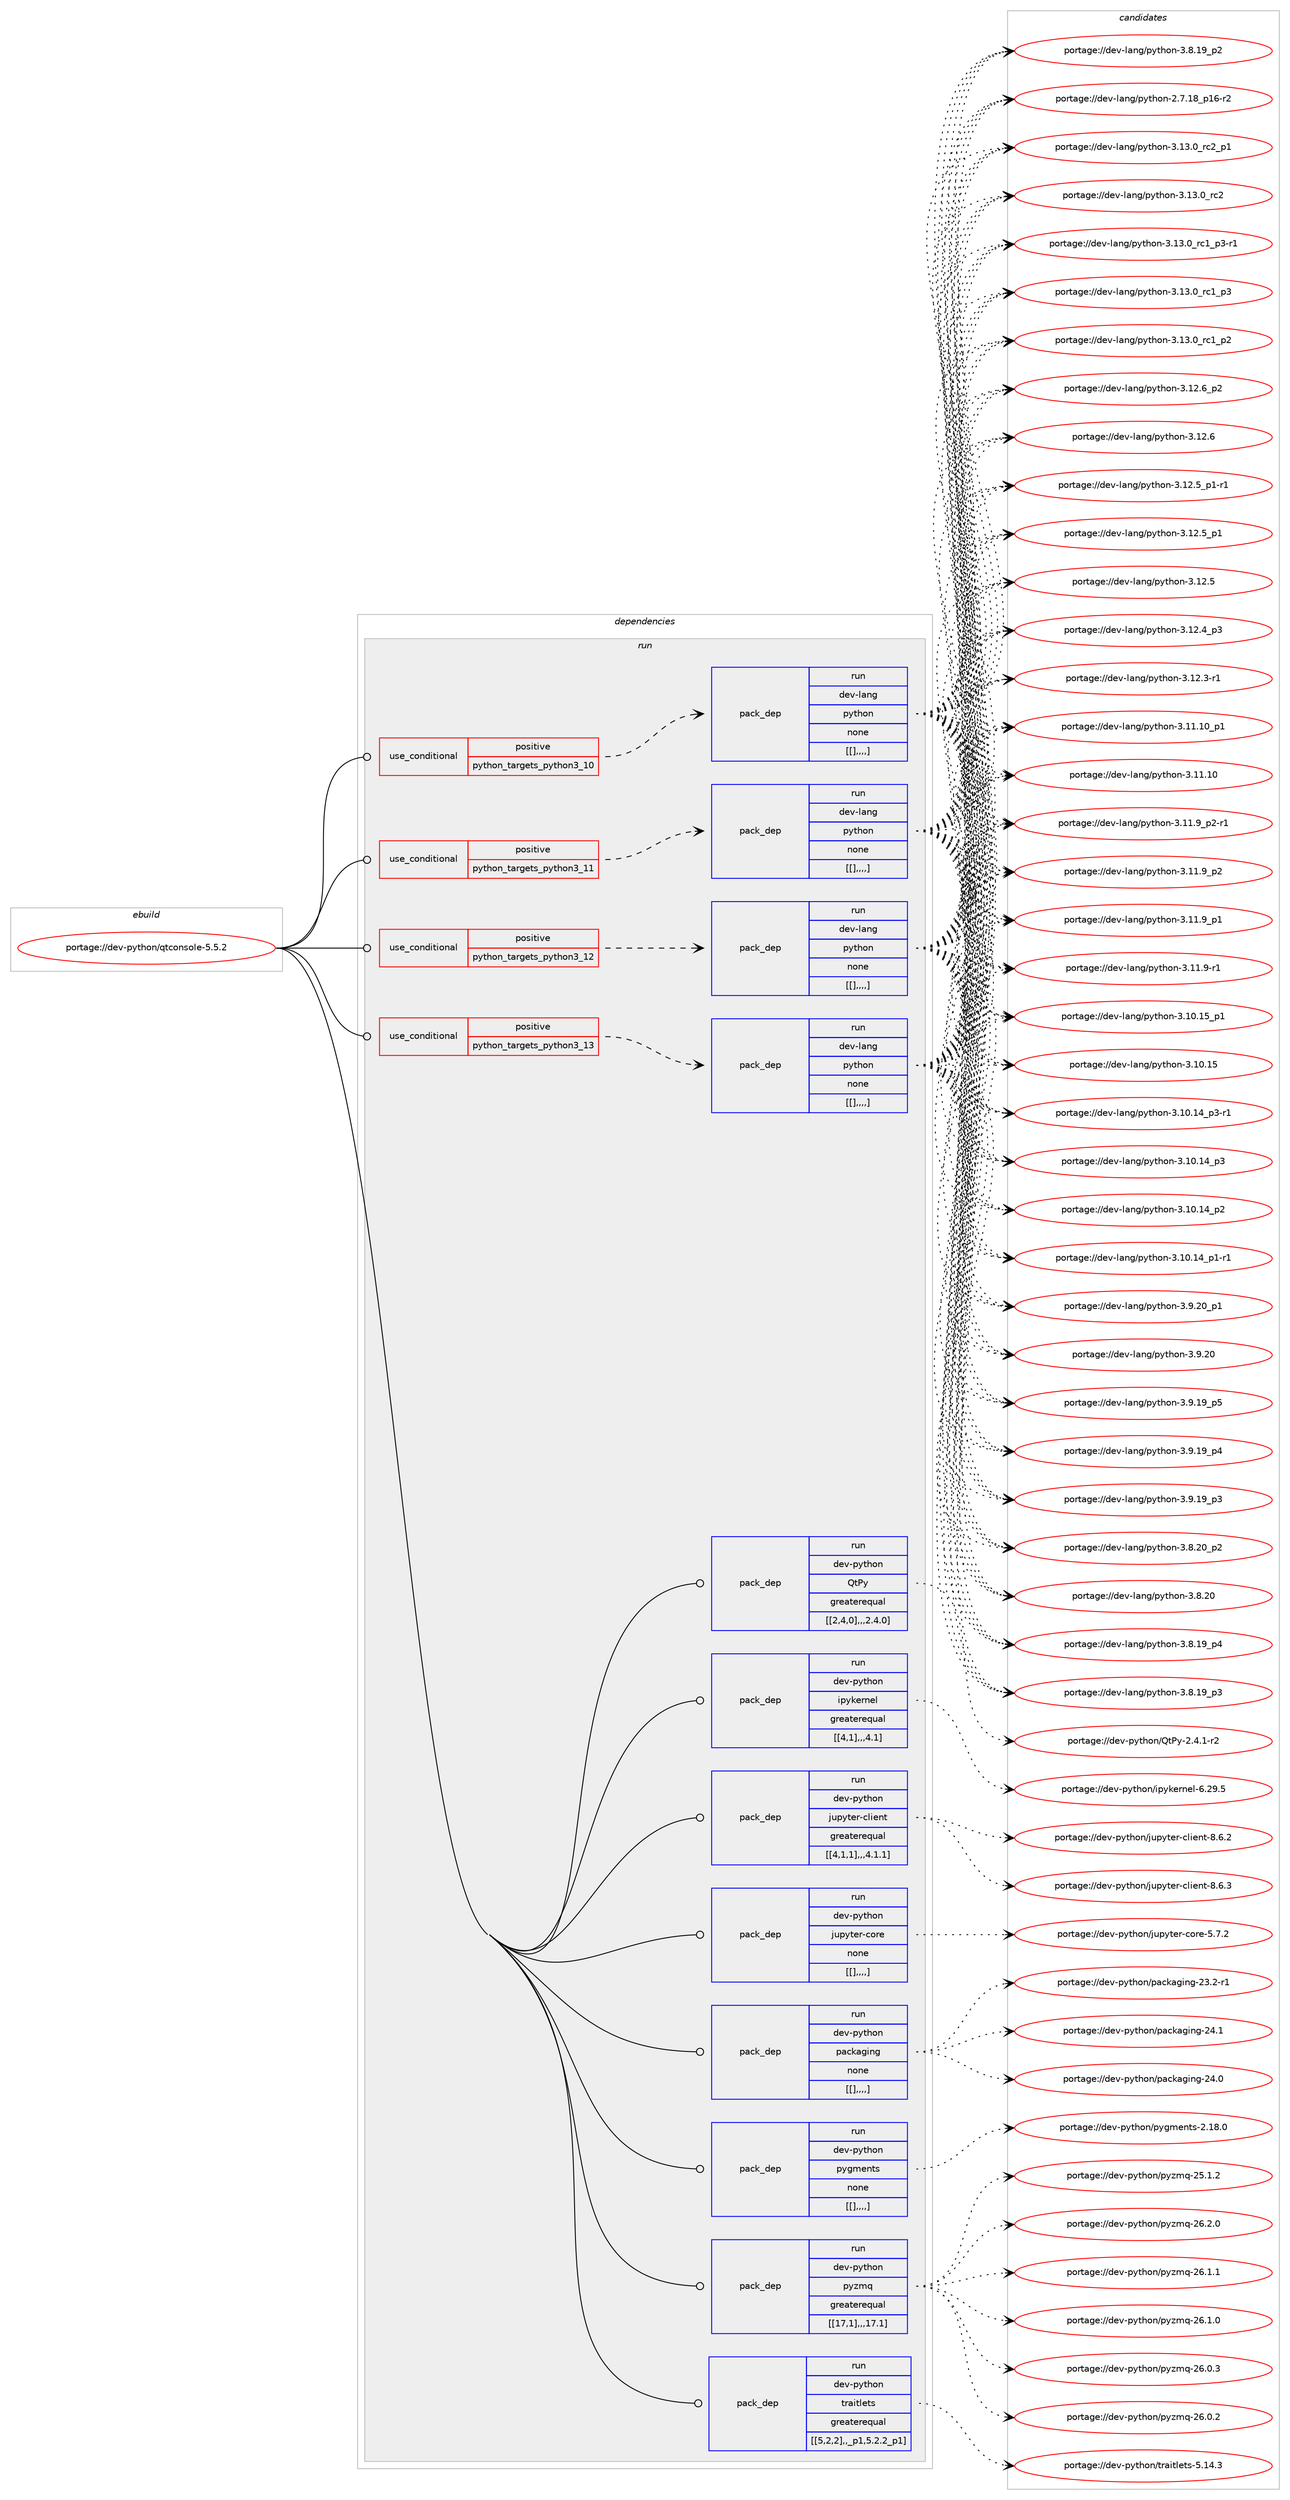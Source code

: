 digraph prolog {

# *************
# Graph options
# *************

newrank=true;
concentrate=true;
compound=true;
graph [rankdir=LR,fontname=Helvetica,fontsize=10,ranksep=1.5];#, ranksep=2.5, nodesep=0.2];
edge  [arrowhead=vee];
node  [fontname=Helvetica,fontsize=10];

# **********
# The ebuild
# **********

subgraph cluster_leftcol {
color=gray;
label=<<i>ebuild</i>>;
id [label="portage://dev-python/qtconsole-5.5.2", color=red, width=4, href="../dev-python/qtconsole-5.5.2.svg"];
}

# ****************
# The dependencies
# ****************

subgraph cluster_midcol {
color=gray;
label=<<i>dependencies</i>>;
subgraph cluster_compile {
fillcolor="#eeeeee";
style=filled;
label=<<i>compile</i>>;
}
subgraph cluster_compileandrun {
fillcolor="#eeeeee";
style=filled;
label=<<i>compile and run</i>>;
}
subgraph cluster_run {
fillcolor="#eeeeee";
style=filled;
label=<<i>run</i>>;
subgraph cond40464 {
dependency164588 [label=<<TABLE BORDER="0" CELLBORDER="1" CELLSPACING="0" CELLPADDING="4"><TR><TD ROWSPAN="3" CELLPADDING="10">use_conditional</TD></TR><TR><TD>positive</TD></TR><TR><TD>python_targets_python3_10</TD></TR></TABLE>>, shape=none, color=red];
subgraph pack122866 {
dependency164589 [label=<<TABLE BORDER="0" CELLBORDER="1" CELLSPACING="0" CELLPADDING="4" WIDTH="220"><TR><TD ROWSPAN="6" CELLPADDING="30">pack_dep</TD></TR><TR><TD WIDTH="110">run</TD></TR><TR><TD>dev-lang</TD></TR><TR><TD>python</TD></TR><TR><TD>none</TD></TR><TR><TD>[[],,,,]</TD></TR></TABLE>>, shape=none, color=blue];
}
dependency164588:e -> dependency164589:w [weight=20,style="dashed",arrowhead="vee"];
}
id:e -> dependency164588:w [weight=20,style="solid",arrowhead="odot"];
subgraph cond40465 {
dependency164590 [label=<<TABLE BORDER="0" CELLBORDER="1" CELLSPACING="0" CELLPADDING="4"><TR><TD ROWSPAN="3" CELLPADDING="10">use_conditional</TD></TR><TR><TD>positive</TD></TR><TR><TD>python_targets_python3_11</TD></TR></TABLE>>, shape=none, color=red];
subgraph pack122867 {
dependency164591 [label=<<TABLE BORDER="0" CELLBORDER="1" CELLSPACING="0" CELLPADDING="4" WIDTH="220"><TR><TD ROWSPAN="6" CELLPADDING="30">pack_dep</TD></TR><TR><TD WIDTH="110">run</TD></TR><TR><TD>dev-lang</TD></TR><TR><TD>python</TD></TR><TR><TD>none</TD></TR><TR><TD>[[],,,,]</TD></TR></TABLE>>, shape=none, color=blue];
}
dependency164590:e -> dependency164591:w [weight=20,style="dashed",arrowhead="vee"];
}
id:e -> dependency164590:w [weight=20,style="solid",arrowhead="odot"];
subgraph cond40466 {
dependency164592 [label=<<TABLE BORDER="0" CELLBORDER="1" CELLSPACING="0" CELLPADDING="4"><TR><TD ROWSPAN="3" CELLPADDING="10">use_conditional</TD></TR><TR><TD>positive</TD></TR><TR><TD>python_targets_python3_12</TD></TR></TABLE>>, shape=none, color=red];
subgraph pack122868 {
dependency164593 [label=<<TABLE BORDER="0" CELLBORDER="1" CELLSPACING="0" CELLPADDING="4" WIDTH="220"><TR><TD ROWSPAN="6" CELLPADDING="30">pack_dep</TD></TR><TR><TD WIDTH="110">run</TD></TR><TR><TD>dev-lang</TD></TR><TR><TD>python</TD></TR><TR><TD>none</TD></TR><TR><TD>[[],,,,]</TD></TR></TABLE>>, shape=none, color=blue];
}
dependency164592:e -> dependency164593:w [weight=20,style="dashed",arrowhead="vee"];
}
id:e -> dependency164592:w [weight=20,style="solid",arrowhead="odot"];
subgraph cond40467 {
dependency164594 [label=<<TABLE BORDER="0" CELLBORDER="1" CELLSPACING="0" CELLPADDING="4"><TR><TD ROWSPAN="3" CELLPADDING="10">use_conditional</TD></TR><TR><TD>positive</TD></TR><TR><TD>python_targets_python3_13</TD></TR></TABLE>>, shape=none, color=red];
subgraph pack122869 {
dependency164595 [label=<<TABLE BORDER="0" CELLBORDER="1" CELLSPACING="0" CELLPADDING="4" WIDTH="220"><TR><TD ROWSPAN="6" CELLPADDING="30">pack_dep</TD></TR><TR><TD WIDTH="110">run</TD></TR><TR><TD>dev-lang</TD></TR><TR><TD>python</TD></TR><TR><TD>none</TD></TR><TR><TD>[[],,,,]</TD></TR></TABLE>>, shape=none, color=blue];
}
dependency164594:e -> dependency164595:w [weight=20,style="dashed",arrowhead="vee"];
}
id:e -> dependency164594:w [weight=20,style="solid",arrowhead="odot"];
subgraph pack122870 {
dependency164596 [label=<<TABLE BORDER="0" CELLBORDER="1" CELLSPACING="0" CELLPADDING="4" WIDTH="220"><TR><TD ROWSPAN="6" CELLPADDING="30">pack_dep</TD></TR><TR><TD WIDTH="110">run</TD></TR><TR><TD>dev-python</TD></TR><TR><TD>QtPy</TD></TR><TR><TD>greaterequal</TD></TR><TR><TD>[[2,4,0],,,2.4.0]</TD></TR></TABLE>>, shape=none, color=blue];
}
id:e -> dependency164596:w [weight=20,style="solid",arrowhead="odot"];
subgraph pack122871 {
dependency164597 [label=<<TABLE BORDER="0" CELLBORDER="1" CELLSPACING="0" CELLPADDING="4" WIDTH="220"><TR><TD ROWSPAN="6" CELLPADDING="30">pack_dep</TD></TR><TR><TD WIDTH="110">run</TD></TR><TR><TD>dev-python</TD></TR><TR><TD>ipykernel</TD></TR><TR><TD>greaterequal</TD></TR><TR><TD>[[4,1],,,4.1]</TD></TR></TABLE>>, shape=none, color=blue];
}
id:e -> dependency164597:w [weight=20,style="solid",arrowhead="odot"];
subgraph pack122872 {
dependency164598 [label=<<TABLE BORDER="0" CELLBORDER="1" CELLSPACING="0" CELLPADDING="4" WIDTH="220"><TR><TD ROWSPAN="6" CELLPADDING="30">pack_dep</TD></TR><TR><TD WIDTH="110">run</TD></TR><TR><TD>dev-python</TD></TR><TR><TD>jupyter-client</TD></TR><TR><TD>greaterequal</TD></TR><TR><TD>[[4,1,1],,,4.1.1]</TD></TR></TABLE>>, shape=none, color=blue];
}
id:e -> dependency164598:w [weight=20,style="solid",arrowhead="odot"];
subgraph pack122873 {
dependency164599 [label=<<TABLE BORDER="0" CELLBORDER="1" CELLSPACING="0" CELLPADDING="4" WIDTH="220"><TR><TD ROWSPAN="6" CELLPADDING="30">pack_dep</TD></TR><TR><TD WIDTH="110">run</TD></TR><TR><TD>dev-python</TD></TR><TR><TD>jupyter-core</TD></TR><TR><TD>none</TD></TR><TR><TD>[[],,,,]</TD></TR></TABLE>>, shape=none, color=blue];
}
id:e -> dependency164599:w [weight=20,style="solid",arrowhead="odot"];
subgraph pack122874 {
dependency164600 [label=<<TABLE BORDER="0" CELLBORDER="1" CELLSPACING="0" CELLPADDING="4" WIDTH="220"><TR><TD ROWSPAN="6" CELLPADDING="30">pack_dep</TD></TR><TR><TD WIDTH="110">run</TD></TR><TR><TD>dev-python</TD></TR><TR><TD>packaging</TD></TR><TR><TD>none</TD></TR><TR><TD>[[],,,,]</TD></TR></TABLE>>, shape=none, color=blue];
}
id:e -> dependency164600:w [weight=20,style="solid",arrowhead="odot"];
subgraph pack122875 {
dependency164601 [label=<<TABLE BORDER="0" CELLBORDER="1" CELLSPACING="0" CELLPADDING="4" WIDTH="220"><TR><TD ROWSPAN="6" CELLPADDING="30">pack_dep</TD></TR><TR><TD WIDTH="110">run</TD></TR><TR><TD>dev-python</TD></TR><TR><TD>pygments</TD></TR><TR><TD>none</TD></TR><TR><TD>[[],,,,]</TD></TR></TABLE>>, shape=none, color=blue];
}
id:e -> dependency164601:w [weight=20,style="solid",arrowhead="odot"];
subgraph pack122876 {
dependency164602 [label=<<TABLE BORDER="0" CELLBORDER="1" CELLSPACING="0" CELLPADDING="4" WIDTH="220"><TR><TD ROWSPAN="6" CELLPADDING="30">pack_dep</TD></TR><TR><TD WIDTH="110">run</TD></TR><TR><TD>dev-python</TD></TR><TR><TD>pyzmq</TD></TR><TR><TD>greaterequal</TD></TR><TR><TD>[[17,1],,,17.1]</TD></TR></TABLE>>, shape=none, color=blue];
}
id:e -> dependency164602:w [weight=20,style="solid",arrowhead="odot"];
subgraph pack122877 {
dependency164603 [label=<<TABLE BORDER="0" CELLBORDER="1" CELLSPACING="0" CELLPADDING="4" WIDTH="220"><TR><TD ROWSPAN="6" CELLPADDING="30">pack_dep</TD></TR><TR><TD WIDTH="110">run</TD></TR><TR><TD>dev-python</TD></TR><TR><TD>traitlets</TD></TR><TR><TD>greaterequal</TD></TR><TR><TD>[[5,2,2],,_p1,5.2.2_p1]</TD></TR></TABLE>>, shape=none, color=blue];
}
id:e -> dependency164603:w [weight=20,style="solid",arrowhead="odot"];
}
}

# **************
# The candidates
# **************

subgraph cluster_choices {
rank=same;
color=gray;
label=<<i>candidates</i>>;

subgraph choice122866 {
color=black;
nodesep=1;
choice100101118451089711010347112121116104111110455146495146489511499509511249 [label="portage://dev-lang/python-3.13.0_rc2_p1", color=red, width=4,href="../dev-lang/python-3.13.0_rc2_p1.svg"];
choice10010111845108971101034711212111610411111045514649514648951149950 [label="portage://dev-lang/python-3.13.0_rc2", color=red, width=4,href="../dev-lang/python-3.13.0_rc2.svg"];
choice1001011184510897110103471121211161041111104551464951464895114994995112514511449 [label="portage://dev-lang/python-3.13.0_rc1_p3-r1", color=red, width=4,href="../dev-lang/python-3.13.0_rc1_p3-r1.svg"];
choice100101118451089711010347112121116104111110455146495146489511499499511251 [label="portage://dev-lang/python-3.13.0_rc1_p3", color=red, width=4,href="../dev-lang/python-3.13.0_rc1_p3.svg"];
choice100101118451089711010347112121116104111110455146495146489511499499511250 [label="portage://dev-lang/python-3.13.0_rc1_p2", color=red, width=4,href="../dev-lang/python-3.13.0_rc1_p2.svg"];
choice100101118451089711010347112121116104111110455146495046549511250 [label="portage://dev-lang/python-3.12.6_p2", color=red, width=4,href="../dev-lang/python-3.12.6_p2.svg"];
choice10010111845108971101034711212111610411111045514649504654 [label="portage://dev-lang/python-3.12.6", color=red, width=4,href="../dev-lang/python-3.12.6.svg"];
choice1001011184510897110103471121211161041111104551464950465395112494511449 [label="portage://dev-lang/python-3.12.5_p1-r1", color=red, width=4,href="../dev-lang/python-3.12.5_p1-r1.svg"];
choice100101118451089711010347112121116104111110455146495046539511249 [label="portage://dev-lang/python-3.12.5_p1", color=red, width=4,href="../dev-lang/python-3.12.5_p1.svg"];
choice10010111845108971101034711212111610411111045514649504653 [label="portage://dev-lang/python-3.12.5", color=red, width=4,href="../dev-lang/python-3.12.5.svg"];
choice100101118451089711010347112121116104111110455146495046529511251 [label="portage://dev-lang/python-3.12.4_p3", color=red, width=4,href="../dev-lang/python-3.12.4_p3.svg"];
choice100101118451089711010347112121116104111110455146495046514511449 [label="portage://dev-lang/python-3.12.3-r1", color=red, width=4,href="../dev-lang/python-3.12.3-r1.svg"];
choice10010111845108971101034711212111610411111045514649494649489511249 [label="portage://dev-lang/python-3.11.10_p1", color=red, width=4,href="../dev-lang/python-3.11.10_p1.svg"];
choice1001011184510897110103471121211161041111104551464949464948 [label="portage://dev-lang/python-3.11.10", color=red, width=4,href="../dev-lang/python-3.11.10.svg"];
choice1001011184510897110103471121211161041111104551464949465795112504511449 [label="portage://dev-lang/python-3.11.9_p2-r1", color=red, width=4,href="../dev-lang/python-3.11.9_p2-r1.svg"];
choice100101118451089711010347112121116104111110455146494946579511250 [label="portage://dev-lang/python-3.11.9_p2", color=red, width=4,href="../dev-lang/python-3.11.9_p2.svg"];
choice100101118451089711010347112121116104111110455146494946579511249 [label="portage://dev-lang/python-3.11.9_p1", color=red, width=4,href="../dev-lang/python-3.11.9_p1.svg"];
choice100101118451089711010347112121116104111110455146494946574511449 [label="portage://dev-lang/python-3.11.9-r1", color=red, width=4,href="../dev-lang/python-3.11.9-r1.svg"];
choice10010111845108971101034711212111610411111045514649484649539511249 [label="portage://dev-lang/python-3.10.15_p1", color=red, width=4,href="../dev-lang/python-3.10.15_p1.svg"];
choice1001011184510897110103471121211161041111104551464948464953 [label="portage://dev-lang/python-3.10.15", color=red, width=4,href="../dev-lang/python-3.10.15.svg"];
choice100101118451089711010347112121116104111110455146494846495295112514511449 [label="portage://dev-lang/python-3.10.14_p3-r1", color=red, width=4,href="../dev-lang/python-3.10.14_p3-r1.svg"];
choice10010111845108971101034711212111610411111045514649484649529511251 [label="portage://dev-lang/python-3.10.14_p3", color=red, width=4,href="../dev-lang/python-3.10.14_p3.svg"];
choice10010111845108971101034711212111610411111045514649484649529511250 [label="portage://dev-lang/python-3.10.14_p2", color=red, width=4,href="../dev-lang/python-3.10.14_p2.svg"];
choice100101118451089711010347112121116104111110455146494846495295112494511449 [label="portage://dev-lang/python-3.10.14_p1-r1", color=red, width=4,href="../dev-lang/python-3.10.14_p1-r1.svg"];
choice100101118451089711010347112121116104111110455146574650489511249 [label="portage://dev-lang/python-3.9.20_p1", color=red, width=4,href="../dev-lang/python-3.9.20_p1.svg"];
choice10010111845108971101034711212111610411111045514657465048 [label="portage://dev-lang/python-3.9.20", color=red, width=4,href="../dev-lang/python-3.9.20.svg"];
choice100101118451089711010347112121116104111110455146574649579511253 [label="portage://dev-lang/python-3.9.19_p5", color=red, width=4,href="../dev-lang/python-3.9.19_p5.svg"];
choice100101118451089711010347112121116104111110455146574649579511252 [label="portage://dev-lang/python-3.9.19_p4", color=red, width=4,href="../dev-lang/python-3.9.19_p4.svg"];
choice100101118451089711010347112121116104111110455146574649579511251 [label="portage://dev-lang/python-3.9.19_p3", color=red, width=4,href="../dev-lang/python-3.9.19_p3.svg"];
choice100101118451089711010347112121116104111110455146564650489511250 [label="portage://dev-lang/python-3.8.20_p2", color=red, width=4,href="../dev-lang/python-3.8.20_p2.svg"];
choice10010111845108971101034711212111610411111045514656465048 [label="portage://dev-lang/python-3.8.20", color=red, width=4,href="../dev-lang/python-3.8.20.svg"];
choice100101118451089711010347112121116104111110455146564649579511252 [label="portage://dev-lang/python-3.8.19_p4", color=red, width=4,href="../dev-lang/python-3.8.19_p4.svg"];
choice100101118451089711010347112121116104111110455146564649579511251 [label="portage://dev-lang/python-3.8.19_p3", color=red, width=4,href="../dev-lang/python-3.8.19_p3.svg"];
choice100101118451089711010347112121116104111110455146564649579511250 [label="portage://dev-lang/python-3.8.19_p2", color=red, width=4,href="../dev-lang/python-3.8.19_p2.svg"];
choice100101118451089711010347112121116104111110455046554649569511249544511450 [label="portage://dev-lang/python-2.7.18_p16-r2", color=red, width=4,href="../dev-lang/python-2.7.18_p16-r2.svg"];
dependency164589:e -> choice100101118451089711010347112121116104111110455146495146489511499509511249:w [style=dotted,weight="100"];
dependency164589:e -> choice10010111845108971101034711212111610411111045514649514648951149950:w [style=dotted,weight="100"];
dependency164589:e -> choice1001011184510897110103471121211161041111104551464951464895114994995112514511449:w [style=dotted,weight="100"];
dependency164589:e -> choice100101118451089711010347112121116104111110455146495146489511499499511251:w [style=dotted,weight="100"];
dependency164589:e -> choice100101118451089711010347112121116104111110455146495146489511499499511250:w [style=dotted,weight="100"];
dependency164589:e -> choice100101118451089711010347112121116104111110455146495046549511250:w [style=dotted,weight="100"];
dependency164589:e -> choice10010111845108971101034711212111610411111045514649504654:w [style=dotted,weight="100"];
dependency164589:e -> choice1001011184510897110103471121211161041111104551464950465395112494511449:w [style=dotted,weight="100"];
dependency164589:e -> choice100101118451089711010347112121116104111110455146495046539511249:w [style=dotted,weight="100"];
dependency164589:e -> choice10010111845108971101034711212111610411111045514649504653:w [style=dotted,weight="100"];
dependency164589:e -> choice100101118451089711010347112121116104111110455146495046529511251:w [style=dotted,weight="100"];
dependency164589:e -> choice100101118451089711010347112121116104111110455146495046514511449:w [style=dotted,weight="100"];
dependency164589:e -> choice10010111845108971101034711212111610411111045514649494649489511249:w [style=dotted,weight="100"];
dependency164589:e -> choice1001011184510897110103471121211161041111104551464949464948:w [style=dotted,weight="100"];
dependency164589:e -> choice1001011184510897110103471121211161041111104551464949465795112504511449:w [style=dotted,weight="100"];
dependency164589:e -> choice100101118451089711010347112121116104111110455146494946579511250:w [style=dotted,weight="100"];
dependency164589:e -> choice100101118451089711010347112121116104111110455146494946579511249:w [style=dotted,weight="100"];
dependency164589:e -> choice100101118451089711010347112121116104111110455146494946574511449:w [style=dotted,weight="100"];
dependency164589:e -> choice10010111845108971101034711212111610411111045514649484649539511249:w [style=dotted,weight="100"];
dependency164589:e -> choice1001011184510897110103471121211161041111104551464948464953:w [style=dotted,weight="100"];
dependency164589:e -> choice100101118451089711010347112121116104111110455146494846495295112514511449:w [style=dotted,weight="100"];
dependency164589:e -> choice10010111845108971101034711212111610411111045514649484649529511251:w [style=dotted,weight="100"];
dependency164589:e -> choice10010111845108971101034711212111610411111045514649484649529511250:w [style=dotted,weight="100"];
dependency164589:e -> choice100101118451089711010347112121116104111110455146494846495295112494511449:w [style=dotted,weight="100"];
dependency164589:e -> choice100101118451089711010347112121116104111110455146574650489511249:w [style=dotted,weight="100"];
dependency164589:e -> choice10010111845108971101034711212111610411111045514657465048:w [style=dotted,weight="100"];
dependency164589:e -> choice100101118451089711010347112121116104111110455146574649579511253:w [style=dotted,weight="100"];
dependency164589:e -> choice100101118451089711010347112121116104111110455146574649579511252:w [style=dotted,weight="100"];
dependency164589:e -> choice100101118451089711010347112121116104111110455146574649579511251:w [style=dotted,weight="100"];
dependency164589:e -> choice100101118451089711010347112121116104111110455146564650489511250:w [style=dotted,weight="100"];
dependency164589:e -> choice10010111845108971101034711212111610411111045514656465048:w [style=dotted,weight="100"];
dependency164589:e -> choice100101118451089711010347112121116104111110455146564649579511252:w [style=dotted,weight="100"];
dependency164589:e -> choice100101118451089711010347112121116104111110455146564649579511251:w [style=dotted,weight="100"];
dependency164589:e -> choice100101118451089711010347112121116104111110455146564649579511250:w [style=dotted,weight="100"];
dependency164589:e -> choice100101118451089711010347112121116104111110455046554649569511249544511450:w [style=dotted,weight="100"];
}
subgraph choice122867 {
color=black;
nodesep=1;
choice100101118451089711010347112121116104111110455146495146489511499509511249 [label="portage://dev-lang/python-3.13.0_rc2_p1", color=red, width=4,href="../dev-lang/python-3.13.0_rc2_p1.svg"];
choice10010111845108971101034711212111610411111045514649514648951149950 [label="portage://dev-lang/python-3.13.0_rc2", color=red, width=4,href="../dev-lang/python-3.13.0_rc2.svg"];
choice1001011184510897110103471121211161041111104551464951464895114994995112514511449 [label="portage://dev-lang/python-3.13.0_rc1_p3-r1", color=red, width=4,href="../dev-lang/python-3.13.0_rc1_p3-r1.svg"];
choice100101118451089711010347112121116104111110455146495146489511499499511251 [label="portage://dev-lang/python-3.13.0_rc1_p3", color=red, width=4,href="../dev-lang/python-3.13.0_rc1_p3.svg"];
choice100101118451089711010347112121116104111110455146495146489511499499511250 [label="portage://dev-lang/python-3.13.0_rc1_p2", color=red, width=4,href="../dev-lang/python-3.13.0_rc1_p2.svg"];
choice100101118451089711010347112121116104111110455146495046549511250 [label="portage://dev-lang/python-3.12.6_p2", color=red, width=4,href="../dev-lang/python-3.12.6_p2.svg"];
choice10010111845108971101034711212111610411111045514649504654 [label="portage://dev-lang/python-3.12.6", color=red, width=4,href="../dev-lang/python-3.12.6.svg"];
choice1001011184510897110103471121211161041111104551464950465395112494511449 [label="portage://dev-lang/python-3.12.5_p1-r1", color=red, width=4,href="../dev-lang/python-3.12.5_p1-r1.svg"];
choice100101118451089711010347112121116104111110455146495046539511249 [label="portage://dev-lang/python-3.12.5_p1", color=red, width=4,href="../dev-lang/python-3.12.5_p1.svg"];
choice10010111845108971101034711212111610411111045514649504653 [label="portage://dev-lang/python-3.12.5", color=red, width=4,href="../dev-lang/python-3.12.5.svg"];
choice100101118451089711010347112121116104111110455146495046529511251 [label="portage://dev-lang/python-3.12.4_p3", color=red, width=4,href="../dev-lang/python-3.12.4_p3.svg"];
choice100101118451089711010347112121116104111110455146495046514511449 [label="portage://dev-lang/python-3.12.3-r1", color=red, width=4,href="../dev-lang/python-3.12.3-r1.svg"];
choice10010111845108971101034711212111610411111045514649494649489511249 [label="portage://dev-lang/python-3.11.10_p1", color=red, width=4,href="../dev-lang/python-3.11.10_p1.svg"];
choice1001011184510897110103471121211161041111104551464949464948 [label="portage://dev-lang/python-3.11.10", color=red, width=4,href="../dev-lang/python-3.11.10.svg"];
choice1001011184510897110103471121211161041111104551464949465795112504511449 [label="portage://dev-lang/python-3.11.9_p2-r1", color=red, width=4,href="../dev-lang/python-3.11.9_p2-r1.svg"];
choice100101118451089711010347112121116104111110455146494946579511250 [label="portage://dev-lang/python-3.11.9_p2", color=red, width=4,href="../dev-lang/python-3.11.9_p2.svg"];
choice100101118451089711010347112121116104111110455146494946579511249 [label="portage://dev-lang/python-3.11.9_p1", color=red, width=4,href="../dev-lang/python-3.11.9_p1.svg"];
choice100101118451089711010347112121116104111110455146494946574511449 [label="portage://dev-lang/python-3.11.9-r1", color=red, width=4,href="../dev-lang/python-3.11.9-r1.svg"];
choice10010111845108971101034711212111610411111045514649484649539511249 [label="portage://dev-lang/python-3.10.15_p1", color=red, width=4,href="../dev-lang/python-3.10.15_p1.svg"];
choice1001011184510897110103471121211161041111104551464948464953 [label="portage://dev-lang/python-3.10.15", color=red, width=4,href="../dev-lang/python-3.10.15.svg"];
choice100101118451089711010347112121116104111110455146494846495295112514511449 [label="portage://dev-lang/python-3.10.14_p3-r1", color=red, width=4,href="../dev-lang/python-3.10.14_p3-r1.svg"];
choice10010111845108971101034711212111610411111045514649484649529511251 [label="portage://dev-lang/python-3.10.14_p3", color=red, width=4,href="../dev-lang/python-3.10.14_p3.svg"];
choice10010111845108971101034711212111610411111045514649484649529511250 [label="portage://dev-lang/python-3.10.14_p2", color=red, width=4,href="../dev-lang/python-3.10.14_p2.svg"];
choice100101118451089711010347112121116104111110455146494846495295112494511449 [label="portage://dev-lang/python-3.10.14_p1-r1", color=red, width=4,href="../dev-lang/python-3.10.14_p1-r1.svg"];
choice100101118451089711010347112121116104111110455146574650489511249 [label="portage://dev-lang/python-3.9.20_p1", color=red, width=4,href="../dev-lang/python-3.9.20_p1.svg"];
choice10010111845108971101034711212111610411111045514657465048 [label="portage://dev-lang/python-3.9.20", color=red, width=4,href="../dev-lang/python-3.9.20.svg"];
choice100101118451089711010347112121116104111110455146574649579511253 [label="portage://dev-lang/python-3.9.19_p5", color=red, width=4,href="../dev-lang/python-3.9.19_p5.svg"];
choice100101118451089711010347112121116104111110455146574649579511252 [label="portage://dev-lang/python-3.9.19_p4", color=red, width=4,href="../dev-lang/python-3.9.19_p4.svg"];
choice100101118451089711010347112121116104111110455146574649579511251 [label="portage://dev-lang/python-3.9.19_p3", color=red, width=4,href="../dev-lang/python-3.9.19_p3.svg"];
choice100101118451089711010347112121116104111110455146564650489511250 [label="portage://dev-lang/python-3.8.20_p2", color=red, width=4,href="../dev-lang/python-3.8.20_p2.svg"];
choice10010111845108971101034711212111610411111045514656465048 [label="portage://dev-lang/python-3.8.20", color=red, width=4,href="../dev-lang/python-3.8.20.svg"];
choice100101118451089711010347112121116104111110455146564649579511252 [label="portage://dev-lang/python-3.8.19_p4", color=red, width=4,href="../dev-lang/python-3.8.19_p4.svg"];
choice100101118451089711010347112121116104111110455146564649579511251 [label="portage://dev-lang/python-3.8.19_p3", color=red, width=4,href="../dev-lang/python-3.8.19_p3.svg"];
choice100101118451089711010347112121116104111110455146564649579511250 [label="portage://dev-lang/python-3.8.19_p2", color=red, width=4,href="../dev-lang/python-3.8.19_p2.svg"];
choice100101118451089711010347112121116104111110455046554649569511249544511450 [label="portage://dev-lang/python-2.7.18_p16-r2", color=red, width=4,href="../dev-lang/python-2.7.18_p16-r2.svg"];
dependency164591:e -> choice100101118451089711010347112121116104111110455146495146489511499509511249:w [style=dotted,weight="100"];
dependency164591:e -> choice10010111845108971101034711212111610411111045514649514648951149950:w [style=dotted,weight="100"];
dependency164591:e -> choice1001011184510897110103471121211161041111104551464951464895114994995112514511449:w [style=dotted,weight="100"];
dependency164591:e -> choice100101118451089711010347112121116104111110455146495146489511499499511251:w [style=dotted,weight="100"];
dependency164591:e -> choice100101118451089711010347112121116104111110455146495146489511499499511250:w [style=dotted,weight="100"];
dependency164591:e -> choice100101118451089711010347112121116104111110455146495046549511250:w [style=dotted,weight="100"];
dependency164591:e -> choice10010111845108971101034711212111610411111045514649504654:w [style=dotted,weight="100"];
dependency164591:e -> choice1001011184510897110103471121211161041111104551464950465395112494511449:w [style=dotted,weight="100"];
dependency164591:e -> choice100101118451089711010347112121116104111110455146495046539511249:w [style=dotted,weight="100"];
dependency164591:e -> choice10010111845108971101034711212111610411111045514649504653:w [style=dotted,weight="100"];
dependency164591:e -> choice100101118451089711010347112121116104111110455146495046529511251:w [style=dotted,weight="100"];
dependency164591:e -> choice100101118451089711010347112121116104111110455146495046514511449:w [style=dotted,weight="100"];
dependency164591:e -> choice10010111845108971101034711212111610411111045514649494649489511249:w [style=dotted,weight="100"];
dependency164591:e -> choice1001011184510897110103471121211161041111104551464949464948:w [style=dotted,weight="100"];
dependency164591:e -> choice1001011184510897110103471121211161041111104551464949465795112504511449:w [style=dotted,weight="100"];
dependency164591:e -> choice100101118451089711010347112121116104111110455146494946579511250:w [style=dotted,weight="100"];
dependency164591:e -> choice100101118451089711010347112121116104111110455146494946579511249:w [style=dotted,weight="100"];
dependency164591:e -> choice100101118451089711010347112121116104111110455146494946574511449:w [style=dotted,weight="100"];
dependency164591:e -> choice10010111845108971101034711212111610411111045514649484649539511249:w [style=dotted,weight="100"];
dependency164591:e -> choice1001011184510897110103471121211161041111104551464948464953:w [style=dotted,weight="100"];
dependency164591:e -> choice100101118451089711010347112121116104111110455146494846495295112514511449:w [style=dotted,weight="100"];
dependency164591:e -> choice10010111845108971101034711212111610411111045514649484649529511251:w [style=dotted,weight="100"];
dependency164591:e -> choice10010111845108971101034711212111610411111045514649484649529511250:w [style=dotted,weight="100"];
dependency164591:e -> choice100101118451089711010347112121116104111110455146494846495295112494511449:w [style=dotted,weight="100"];
dependency164591:e -> choice100101118451089711010347112121116104111110455146574650489511249:w [style=dotted,weight="100"];
dependency164591:e -> choice10010111845108971101034711212111610411111045514657465048:w [style=dotted,weight="100"];
dependency164591:e -> choice100101118451089711010347112121116104111110455146574649579511253:w [style=dotted,weight="100"];
dependency164591:e -> choice100101118451089711010347112121116104111110455146574649579511252:w [style=dotted,weight="100"];
dependency164591:e -> choice100101118451089711010347112121116104111110455146574649579511251:w [style=dotted,weight="100"];
dependency164591:e -> choice100101118451089711010347112121116104111110455146564650489511250:w [style=dotted,weight="100"];
dependency164591:e -> choice10010111845108971101034711212111610411111045514656465048:w [style=dotted,weight="100"];
dependency164591:e -> choice100101118451089711010347112121116104111110455146564649579511252:w [style=dotted,weight="100"];
dependency164591:e -> choice100101118451089711010347112121116104111110455146564649579511251:w [style=dotted,weight="100"];
dependency164591:e -> choice100101118451089711010347112121116104111110455146564649579511250:w [style=dotted,weight="100"];
dependency164591:e -> choice100101118451089711010347112121116104111110455046554649569511249544511450:w [style=dotted,weight="100"];
}
subgraph choice122868 {
color=black;
nodesep=1;
choice100101118451089711010347112121116104111110455146495146489511499509511249 [label="portage://dev-lang/python-3.13.0_rc2_p1", color=red, width=4,href="../dev-lang/python-3.13.0_rc2_p1.svg"];
choice10010111845108971101034711212111610411111045514649514648951149950 [label="portage://dev-lang/python-3.13.0_rc2", color=red, width=4,href="../dev-lang/python-3.13.0_rc2.svg"];
choice1001011184510897110103471121211161041111104551464951464895114994995112514511449 [label="portage://dev-lang/python-3.13.0_rc1_p3-r1", color=red, width=4,href="../dev-lang/python-3.13.0_rc1_p3-r1.svg"];
choice100101118451089711010347112121116104111110455146495146489511499499511251 [label="portage://dev-lang/python-3.13.0_rc1_p3", color=red, width=4,href="../dev-lang/python-3.13.0_rc1_p3.svg"];
choice100101118451089711010347112121116104111110455146495146489511499499511250 [label="portage://dev-lang/python-3.13.0_rc1_p2", color=red, width=4,href="../dev-lang/python-3.13.0_rc1_p2.svg"];
choice100101118451089711010347112121116104111110455146495046549511250 [label="portage://dev-lang/python-3.12.6_p2", color=red, width=4,href="../dev-lang/python-3.12.6_p2.svg"];
choice10010111845108971101034711212111610411111045514649504654 [label="portage://dev-lang/python-3.12.6", color=red, width=4,href="../dev-lang/python-3.12.6.svg"];
choice1001011184510897110103471121211161041111104551464950465395112494511449 [label="portage://dev-lang/python-3.12.5_p1-r1", color=red, width=4,href="../dev-lang/python-3.12.5_p1-r1.svg"];
choice100101118451089711010347112121116104111110455146495046539511249 [label="portage://dev-lang/python-3.12.5_p1", color=red, width=4,href="../dev-lang/python-3.12.5_p1.svg"];
choice10010111845108971101034711212111610411111045514649504653 [label="portage://dev-lang/python-3.12.5", color=red, width=4,href="../dev-lang/python-3.12.5.svg"];
choice100101118451089711010347112121116104111110455146495046529511251 [label="portage://dev-lang/python-3.12.4_p3", color=red, width=4,href="../dev-lang/python-3.12.4_p3.svg"];
choice100101118451089711010347112121116104111110455146495046514511449 [label="portage://dev-lang/python-3.12.3-r1", color=red, width=4,href="../dev-lang/python-3.12.3-r1.svg"];
choice10010111845108971101034711212111610411111045514649494649489511249 [label="portage://dev-lang/python-3.11.10_p1", color=red, width=4,href="../dev-lang/python-3.11.10_p1.svg"];
choice1001011184510897110103471121211161041111104551464949464948 [label="portage://dev-lang/python-3.11.10", color=red, width=4,href="../dev-lang/python-3.11.10.svg"];
choice1001011184510897110103471121211161041111104551464949465795112504511449 [label="portage://dev-lang/python-3.11.9_p2-r1", color=red, width=4,href="../dev-lang/python-3.11.9_p2-r1.svg"];
choice100101118451089711010347112121116104111110455146494946579511250 [label="portage://dev-lang/python-3.11.9_p2", color=red, width=4,href="../dev-lang/python-3.11.9_p2.svg"];
choice100101118451089711010347112121116104111110455146494946579511249 [label="portage://dev-lang/python-3.11.9_p1", color=red, width=4,href="../dev-lang/python-3.11.9_p1.svg"];
choice100101118451089711010347112121116104111110455146494946574511449 [label="portage://dev-lang/python-3.11.9-r1", color=red, width=4,href="../dev-lang/python-3.11.9-r1.svg"];
choice10010111845108971101034711212111610411111045514649484649539511249 [label="portage://dev-lang/python-3.10.15_p1", color=red, width=4,href="../dev-lang/python-3.10.15_p1.svg"];
choice1001011184510897110103471121211161041111104551464948464953 [label="portage://dev-lang/python-3.10.15", color=red, width=4,href="../dev-lang/python-3.10.15.svg"];
choice100101118451089711010347112121116104111110455146494846495295112514511449 [label="portage://dev-lang/python-3.10.14_p3-r1", color=red, width=4,href="../dev-lang/python-3.10.14_p3-r1.svg"];
choice10010111845108971101034711212111610411111045514649484649529511251 [label="portage://dev-lang/python-3.10.14_p3", color=red, width=4,href="../dev-lang/python-3.10.14_p3.svg"];
choice10010111845108971101034711212111610411111045514649484649529511250 [label="portage://dev-lang/python-3.10.14_p2", color=red, width=4,href="../dev-lang/python-3.10.14_p2.svg"];
choice100101118451089711010347112121116104111110455146494846495295112494511449 [label="portage://dev-lang/python-3.10.14_p1-r1", color=red, width=4,href="../dev-lang/python-3.10.14_p1-r1.svg"];
choice100101118451089711010347112121116104111110455146574650489511249 [label="portage://dev-lang/python-3.9.20_p1", color=red, width=4,href="../dev-lang/python-3.9.20_p1.svg"];
choice10010111845108971101034711212111610411111045514657465048 [label="portage://dev-lang/python-3.9.20", color=red, width=4,href="../dev-lang/python-3.9.20.svg"];
choice100101118451089711010347112121116104111110455146574649579511253 [label="portage://dev-lang/python-3.9.19_p5", color=red, width=4,href="../dev-lang/python-3.9.19_p5.svg"];
choice100101118451089711010347112121116104111110455146574649579511252 [label="portage://dev-lang/python-3.9.19_p4", color=red, width=4,href="../dev-lang/python-3.9.19_p4.svg"];
choice100101118451089711010347112121116104111110455146574649579511251 [label="portage://dev-lang/python-3.9.19_p3", color=red, width=4,href="../dev-lang/python-3.9.19_p3.svg"];
choice100101118451089711010347112121116104111110455146564650489511250 [label="portage://dev-lang/python-3.8.20_p2", color=red, width=4,href="../dev-lang/python-3.8.20_p2.svg"];
choice10010111845108971101034711212111610411111045514656465048 [label="portage://dev-lang/python-3.8.20", color=red, width=4,href="../dev-lang/python-3.8.20.svg"];
choice100101118451089711010347112121116104111110455146564649579511252 [label="portage://dev-lang/python-3.8.19_p4", color=red, width=4,href="../dev-lang/python-3.8.19_p4.svg"];
choice100101118451089711010347112121116104111110455146564649579511251 [label="portage://dev-lang/python-3.8.19_p3", color=red, width=4,href="../dev-lang/python-3.8.19_p3.svg"];
choice100101118451089711010347112121116104111110455146564649579511250 [label="portage://dev-lang/python-3.8.19_p2", color=red, width=4,href="../dev-lang/python-3.8.19_p2.svg"];
choice100101118451089711010347112121116104111110455046554649569511249544511450 [label="portage://dev-lang/python-2.7.18_p16-r2", color=red, width=4,href="../dev-lang/python-2.7.18_p16-r2.svg"];
dependency164593:e -> choice100101118451089711010347112121116104111110455146495146489511499509511249:w [style=dotted,weight="100"];
dependency164593:e -> choice10010111845108971101034711212111610411111045514649514648951149950:w [style=dotted,weight="100"];
dependency164593:e -> choice1001011184510897110103471121211161041111104551464951464895114994995112514511449:w [style=dotted,weight="100"];
dependency164593:e -> choice100101118451089711010347112121116104111110455146495146489511499499511251:w [style=dotted,weight="100"];
dependency164593:e -> choice100101118451089711010347112121116104111110455146495146489511499499511250:w [style=dotted,weight="100"];
dependency164593:e -> choice100101118451089711010347112121116104111110455146495046549511250:w [style=dotted,weight="100"];
dependency164593:e -> choice10010111845108971101034711212111610411111045514649504654:w [style=dotted,weight="100"];
dependency164593:e -> choice1001011184510897110103471121211161041111104551464950465395112494511449:w [style=dotted,weight="100"];
dependency164593:e -> choice100101118451089711010347112121116104111110455146495046539511249:w [style=dotted,weight="100"];
dependency164593:e -> choice10010111845108971101034711212111610411111045514649504653:w [style=dotted,weight="100"];
dependency164593:e -> choice100101118451089711010347112121116104111110455146495046529511251:w [style=dotted,weight="100"];
dependency164593:e -> choice100101118451089711010347112121116104111110455146495046514511449:w [style=dotted,weight="100"];
dependency164593:e -> choice10010111845108971101034711212111610411111045514649494649489511249:w [style=dotted,weight="100"];
dependency164593:e -> choice1001011184510897110103471121211161041111104551464949464948:w [style=dotted,weight="100"];
dependency164593:e -> choice1001011184510897110103471121211161041111104551464949465795112504511449:w [style=dotted,weight="100"];
dependency164593:e -> choice100101118451089711010347112121116104111110455146494946579511250:w [style=dotted,weight="100"];
dependency164593:e -> choice100101118451089711010347112121116104111110455146494946579511249:w [style=dotted,weight="100"];
dependency164593:e -> choice100101118451089711010347112121116104111110455146494946574511449:w [style=dotted,weight="100"];
dependency164593:e -> choice10010111845108971101034711212111610411111045514649484649539511249:w [style=dotted,weight="100"];
dependency164593:e -> choice1001011184510897110103471121211161041111104551464948464953:w [style=dotted,weight="100"];
dependency164593:e -> choice100101118451089711010347112121116104111110455146494846495295112514511449:w [style=dotted,weight="100"];
dependency164593:e -> choice10010111845108971101034711212111610411111045514649484649529511251:w [style=dotted,weight="100"];
dependency164593:e -> choice10010111845108971101034711212111610411111045514649484649529511250:w [style=dotted,weight="100"];
dependency164593:e -> choice100101118451089711010347112121116104111110455146494846495295112494511449:w [style=dotted,weight="100"];
dependency164593:e -> choice100101118451089711010347112121116104111110455146574650489511249:w [style=dotted,weight="100"];
dependency164593:e -> choice10010111845108971101034711212111610411111045514657465048:w [style=dotted,weight="100"];
dependency164593:e -> choice100101118451089711010347112121116104111110455146574649579511253:w [style=dotted,weight="100"];
dependency164593:e -> choice100101118451089711010347112121116104111110455146574649579511252:w [style=dotted,weight="100"];
dependency164593:e -> choice100101118451089711010347112121116104111110455146574649579511251:w [style=dotted,weight="100"];
dependency164593:e -> choice100101118451089711010347112121116104111110455146564650489511250:w [style=dotted,weight="100"];
dependency164593:e -> choice10010111845108971101034711212111610411111045514656465048:w [style=dotted,weight="100"];
dependency164593:e -> choice100101118451089711010347112121116104111110455146564649579511252:w [style=dotted,weight="100"];
dependency164593:e -> choice100101118451089711010347112121116104111110455146564649579511251:w [style=dotted,weight="100"];
dependency164593:e -> choice100101118451089711010347112121116104111110455146564649579511250:w [style=dotted,weight="100"];
dependency164593:e -> choice100101118451089711010347112121116104111110455046554649569511249544511450:w [style=dotted,weight="100"];
}
subgraph choice122869 {
color=black;
nodesep=1;
choice100101118451089711010347112121116104111110455146495146489511499509511249 [label="portage://dev-lang/python-3.13.0_rc2_p1", color=red, width=4,href="../dev-lang/python-3.13.0_rc2_p1.svg"];
choice10010111845108971101034711212111610411111045514649514648951149950 [label="portage://dev-lang/python-3.13.0_rc2", color=red, width=4,href="../dev-lang/python-3.13.0_rc2.svg"];
choice1001011184510897110103471121211161041111104551464951464895114994995112514511449 [label="portage://dev-lang/python-3.13.0_rc1_p3-r1", color=red, width=4,href="../dev-lang/python-3.13.0_rc1_p3-r1.svg"];
choice100101118451089711010347112121116104111110455146495146489511499499511251 [label="portage://dev-lang/python-3.13.0_rc1_p3", color=red, width=4,href="../dev-lang/python-3.13.0_rc1_p3.svg"];
choice100101118451089711010347112121116104111110455146495146489511499499511250 [label="portage://dev-lang/python-3.13.0_rc1_p2", color=red, width=4,href="../dev-lang/python-3.13.0_rc1_p2.svg"];
choice100101118451089711010347112121116104111110455146495046549511250 [label="portage://dev-lang/python-3.12.6_p2", color=red, width=4,href="../dev-lang/python-3.12.6_p2.svg"];
choice10010111845108971101034711212111610411111045514649504654 [label="portage://dev-lang/python-3.12.6", color=red, width=4,href="../dev-lang/python-3.12.6.svg"];
choice1001011184510897110103471121211161041111104551464950465395112494511449 [label="portage://dev-lang/python-3.12.5_p1-r1", color=red, width=4,href="../dev-lang/python-3.12.5_p1-r1.svg"];
choice100101118451089711010347112121116104111110455146495046539511249 [label="portage://dev-lang/python-3.12.5_p1", color=red, width=4,href="../dev-lang/python-3.12.5_p1.svg"];
choice10010111845108971101034711212111610411111045514649504653 [label="portage://dev-lang/python-3.12.5", color=red, width=4,href="../dev-lang/python-3.12.5.svg"];
choice100101118451089711010347112121116104111110455146495046529511251 [label="portage://dev-lang/python-3.12.4_p3", color=red, width=4,href="../dev-lang/python-3.12.4_p3.svg"];
choice100101118451089711010347112121116104111110455146495046514511449 [label="portage://dev-lang/python-3.12.3-r1", color=red, width=4,href="../dev-lang/python-3.12.3-r1.svg"];
choice10010111845108971101034711212111610411111045514649494649489511249 [label="portage://dev-lang/python-3.11.10_p1", color=red, width=4,href="../dev-lang/python-3.11.10_p1.svg"];
choice1001011184510897110103471121211161041111104551464949464948 [label="portage://dev-lang/python-3.11.10", color=red, width=4,href="../dev-lang/python-3.11.10.svg"];
choice1001011184510897110103471121211161041111104551464949465795112504511449 [label="portage://dev-lang/python-3.11.9_p2-r1", color=red, width=4,href="../dev-lang/python-3.11.9_p2-r1.svg"];
choice100101118451089711010347112121116104111110455146494946579511250 [label="portage://dev-lang/python-3.11.9_p2", color=red, width=4,href="../dev-lang/python-3.11.9_p2.svg"];
choice100101118451089711010347112121116104111110455146494946579511249 [label="portage://dev-lang/python-3.11.9_p1", color=red, width=4,href="../dev-lang/python-3.11.9_p1.svg"];
choice100101118451089711010347112121116104111110455146494946574511449 [label="portage://dev-lang/python-3.11.9-r1", color=red, width=4,href="../dev-lang/python-3.11.9-r1.svg"];
choice10010111845108971101034711212111610411111045514649484649539511249 [label="portage://dev-lang/python-3.10.15_p1", color=red, width=4,href="../dev-lang/python-3.10.15_p1.svg"];
choice1001011184510897110103471121211161041111104551464948464953 [label="portage://dev-lang/python-3.10.15", color=red, width=4,href="../dev-lang/python-3.10.15.svg"];
choice100101118451089711010347112121116104111110455146494846495295112514511449 [label="portage://dev-lang/python-3.10.14_p3-r1", color=red, width=4,href="../dev-lang/python-3.10.14_p3-r1.svg"];
choice10010111845108971101034711212111610411111045514649484649529511251 [label="portage://dev-lang/python-3.10.14_p3", color=red, width=4,href="../dev-lang/python-3.10.14_p3.svg"];
choice10010111845108971101034711212111610411111045514649484649529511250 [label="portage://dev-lang/python-3.10.14_p2", color=red, width=4,href="../dev-lang/python-3.10.14_p2.svg"];
choice100101118451089711010347112121116104111110455146494846495295112494511449 [label="portage://dev-lang/python-3.10.14_p1-r1", color=red, width=4,href="../dev-lang/python-3.10.14_p1-r1.svg"];
choice100101118451089711010347112121116104111110455146574650489511249 [label="portage://dev-lang/python-3.9.20_p1", color=red, width=4,href="../dev-lang/python-3.9.20_p1.svg"];
choice10010111845108971101034711212111610411111045514657465048 [label="portage://dev-lang/python-3.9.20", color=red, width=4,href="../dev-lang/python-3.9.20.svg"];
choice100101118451089711010347112121116104111110455146574649579511253 [label="portage://dev-lang/python-3.9.19_p5", color=red, width=4,href="../dev-lang/python-3.9.19_p5.svg"];
choice100101118451089711010347112121116104111110455146574649579511252 [label="portage://dev-lang/python-3.9.19_p4", color=red, width=4,href="../dev-lang/python-3.9.19_p4.svg"];
choice100101118451089711010347112121116104111110455146574649579511251 [label="portage://dev-lang/python-3.9.19_p3", color=red, width=4,href="../dev-lang/python-3.9.19_p3.svg"];
choice100101118451089711010347112121116104111110455146564650489511250 [label="portage://dev-lang/python-3.8.20_p2", color=red, width=4,href="../dev-lang/python-3.8.20_p2.svg"];
choice10010111845108971101034711212111610411111045514656465048 [label="portage://dev-lang/python-3.8.20", color=red, width=4,href="../dev-lang/python-3.8.20.svg"];
choice100101118451089711010347112121116104111110455146564649579511252 [label="portage://dev-lang/python-3.8.19_p4", color=red, width=4,href="../dev-lang/python-3.8.19_p4.svg"];
choice100101118451089711010347112121116104111110455146564649579511251 [label="portage://dev-lang/python-3.8.19_p3", color=red, width=4,href="../dev-lang/python-3.8.19_p3.svg"];
choice100101118451089711010347112121116104111110455146564649579511250 [label="portage://dev-lang/python-3.8.19_p2", color=red, width=4,href="../dev-lang/python-3.8.19_p2.svg"];
choice100101118451089711010347112121116104111110455046554649569511249544511450 [label="portage://dev-lang/python-2.7.18_p16-r2", color=red, width=4,href="../dev-lang/python-2.7.18_p16-r2.svg"];
dependency164595:e -> choice100101118451089711010347112121116104111110455146495146489511499509511249:w [style=dotted,weight="100"];
dependency164595:e -> choice10010111845108971101034711212111610411111045514649514648951149950:w [style=dotted,weight="100"];
dependency164595:e -> choice1001011184510897110103471121211161041111104551464951464895114994995112514511449:w [style=dotted,weight="100"];
dependency164595:e -> choice100101118451089711010347112121116104111110455146495146489511499499511251:w [style=dotted,weight="100"];
dependency164595:e -> choice100101118451089711010347112121116104111110455146495146489511499499511250:w [style=dotted,weight="100"];
dependency164595:e -> choice100101118451089711010347112121116104111110455146495046549511250:w [style=dotted,weight="100"];
dependency164595:e -> choice10010111845108971101034711212111610411111045514649504654:w [style=dotted,weight="100"];
dependency164595:e -> choice1001011184510897110103471121211161041111104551464950465395112494511449:w [style=dotted,weight="100"];
dependency164595:e -> choice100101118451089711010347112121116104111110455146495046539511249:w [style=dotted,weight="100"];
dependency164595:e -> choice10010111845108971101034711212111610411111045514649504653:w [style=dotted,weight="100"];
dependency164595:e -> choice100101118451089711010347112121116104111110455146495046529511251:w [style=dotted,weight="100"];
dependency164595:e -> choice100101118451089711010347112121116104111110455146495046514511449:w [style=dotted,weight="100"];
dependency164595:e -> choice10010111845108971101034711212111610411111045514649494649489511249:w [style=dotted,weight="100"];
dependency164595:e -> choice1001011184510897110103471121211161041111104551464949464948:w [style=dotted,weight="100"];
dependency164595:e -> choice1001011184510897110103471121211161041111104551464949465795112504511449:w [style=dotted,weight="100"];
dependency164595:e -> choice100101118451089711010347112121116104111110455146494946579511250:w [style=dotted,weight="100"];
dependency164595:e -> choice100101118451089711010347112121116104111110455146494946579511249:w [style=dotted,weight="100"];
dependency164595:e -> choice100101118451089711010347112121116104111110455146494946574511449:w [style=dotted,weight="100"];
dependency164595:e -> choice10010111845108971101034711212111610411111045514649484649539511249:w [style=dotted,weight="100"];
dependency164595:e -> choice1001011184510897110103471121211161041111104551464948464953:w [style=dotted,weight="100"];
dependency164595:e -> choice100101118451089711010347112121116104111110455146494846495295112514511449:w [style=dotted,weight="100"];
dependency164595:e -> choice10010111845108971101034711212111610411111045514649484649529511251:w [style=dotted,weight="100"];
dependency164595:e -> choice10010111845108971101034711212111610411111045514649484649529511250:w [style=dotted,weight="100"];
dependency164595:e -> choice100101118451089711010347112121116104111110455146494846495295112494511449:w [style=dotted,weight="100"];
dependency164595:e -> choice100101118451089711010347112121116104111110455146574650489511249:w [style=dotted,weight="100"];
dependency164595:e -> choice10010111845108971101034711212111610411111045514657465048:w [style=dotted,weight="100"];
dependency164595:e -> choice100101118451089711010347112121116104111110455146574649579511253:w [style=dotted,weight="100"];
dependency164595:e -> choice100101118451089711010347112121116104111110455146574649579511252:w [style=dotted,weight="100"];
dependency164595:e -> choice100101118451089711010347112121116104111110455146574649579511251:w [style=dotted,weight="100"];
dependency164595:e -> choice100101118451089711010347112121116104111110455146564650489511250:w [style=dotted,weight="100"];
dependency164595:e -> choice10010111845108971101034711212111610411111045514656465048:w [style=dotted,weight="100"];
dependency164595:e -> choice100101118451089711010347112121116104111110455146564649579511252:w [style=dotted,weight="100"];
dependency164595:e -> choice100101118451089711010347112121116104111110455146564649579511251:w [style=dotted,weight="100"];
dependency164595:e -> choice100101118451089711010347112121116104111110455146564649579511250:w [style=dotted,weight="100"];
dependency164595:e -> choice100101118451089711010347112121116104111110455046554649569511249544511450:w [style=dotted,weight="100"];
}
subgraph choice122870 {
color=black;
nodesep=1;
choice100101118451121211161041111104781116801214550465246494511450 [label="portage://dev-python/QtPy-2.4.1-r2", color=red, width=4,href="../dev-python/QtPy-2.4.1-r2.svg"];
dependency164596:e -> choice100101118451121211161041111104781116801214550465246494511450:w [style=dotted,weight="100"];
}
subgraph choice122871 {
color=black;
nodesep=1;
choice100101118451121211161041111104710511212110710111411010110845544650574653 [label="portage://dev-python/ipykernel-6.29.5", color=red, width=4,href="../dev-python/ipykernel-6.29.5.svg"];
dependency164597:e -> choice100101118451121211161041111104710511212110710111411010110845544650574653:w [style=dotted,weight="100"];
}
subgraph choice122872 {
color=black;
nodesep=1;
choice10010111845112121116104111110471061171121211161011144599108105101110116455646544651 [label="portage://dev-python/jupyter-client-8.6.3", color=red, width=4,href="../dev-python/jupyter-client-8.6.3.svg"];
choice10010111845112121116104111110471061171121211161011144599108105101110116455646544650 [label="portage://dev-python/jupyter-client-8.6.2", color=red, width=4,href="../dev-python/jupyter-client-8.6.2.svg"];
dependency164598:e -> choice10010111845112121116104111110471061171121211161011144599108105101110116455646544651:w [style=dotted,weight="100"];
dependency164598:e -> choice10010111845112121116104111110471061171121211161011144599108105101110116455646544650:w [style=dotted,weight="100"];
}
subgraph choice122873 {
color=black;
nodesep=1;
choice10010111845112121116104111110471061171121211161011144599111114101455346554650 [label="portage://dev-python/jupyter-core-5.7.2", color=red, width=4,href="../dev-python/jupyter-core-5.7.2.svg"];
dependency164599:e -> choice10010111845112121116104111110471061171121211161011144599111114101455346554650:w [style=dotted,weight="100"];
}
subgraph choice122874 {
color=black;
nodesep=1;
choice10010111845112121116104111110471129799107971031051101034550524649 [label="portage://dev-python/packaging-24.1", color=red, width=4,href="../dev-python/packaging-24.1.svg"];
choice10010111845112121116104111110471129799107971031051101034550524648 [label="portage://dev-python/packaging-24.0", color=red, width=4,href="../dev-python/packaging-24.0.svg"];
choice100101118451121211161041111104711297991079710310511010345505146504511449 [label="portage://dev-python/packaging-23.2-r1", color=red, width=4,href="../dev-python/packaging-23.2-r1.svg"];
dependency164600:e -> choice10010111845112121116104111110471129799107971031051101034550524649:w [style=dotted,weight="100"];
dependency164600:e -> choice10010111845112121116104111110471129799107971031051101034550524648:w [style=dotted,weight="100"];
dependency164600:e -> choice100101118451121211161041111104711297991079710310511010345505146504511449:w [style=dotted,weight="100"];
}
subgraph choice122875 {
color=black;
nodesep=1;
choice100101118451121211161041111104711212110310910111011611545504649564648 [label="portage://dev-python/pygments-2.18.0", color=red, width=4,href="../dev-python/pygments-2.18.0.svg"];
dependency164601:e -> choice100101118451121211161041111104711212110310910111011611545504649564648:w [style=dotted,weight="100"];
}
subgraph choice122876 {
color=black;
nodesep=1;
choice100101118451121211161041111104711212112210911345505446504648 [label="portage://dev-python/pyzmq-26.2.0", color=red, width=4,href="../dev-python/pyzmq-26.2.0.svg"];
choice100101118451121211161041111104711212112210911345505446494649 [label="portage://dev-python/pyzmq-26.1.1", color=red, width=4,href="../dev-python/pyzmq-26.1.1.svg"];
choice100101118451121211161041111104711212112210911345505446494648 [label="portage://dev-python/pyzmq-26.1.0", color=red, width=4,href="../dev-python/pyzmq-26.1.0.svg"];
choice100101118451121211161041111104711212112210911345505446484651 [label="portage://dev-python/pyzmq-26.0.3", color=red, width=4,href="../dev-python/pyzmq-26.0.3.svg"];
choice100101118451121211161041111104711212112210911345505446484650 [label="portage://dev-python/pyzmq-26.0.2", color=red, width=4,href="../dev-python/pyzmq-26.0.2.svg"];
choice100101118451121211161041111104711212112210911345505346494650 [label="portage://dev-python/pyzmq-25.1.2", color=red, width=4,href="../dev-python/pyzmq-25.1.2.svg"];
dependency164602:e -> choice100101118451121211161041111104711212112210911345505446504648:w [style=dotted,weight="100"];
dependency164602:e -> choice100101118451121211161041111104711212112210911345505446494649:w [style=dotted,weight="100"];
dependency164602:e -> choice100101118451121211161041111104711212112210911345505446494648:w [style=dotted,weight="100"];
dependency164602:e -> choice100101118451121211161041111104711212112210911345505446484651:w [style=dotted,weight="100"];
dependency164602:e -> choice100101118451121211161041111104711212112210911345505446484650:w [style=dotted,weight="100"];
dependency164602:e -> choice100101118451121211161041111104711212112210911345505346494650:w [style=dotted,weight="100"];
}
subgraph choice122877 {
color=black;
nodesep=1;
choice10010111845112121116104111110471161149710511610810111611545534649524651 [label="portage://dev-python/traitlets-5.14.3", color=red, width=4,href="../dev-python/traitlets-5.14.3.svg"];
dependency164603:e -> choice10010111845112121116104111110471161149710511610810111611545534649524651:w [style=dotted,weight="100"];
}
}

}
